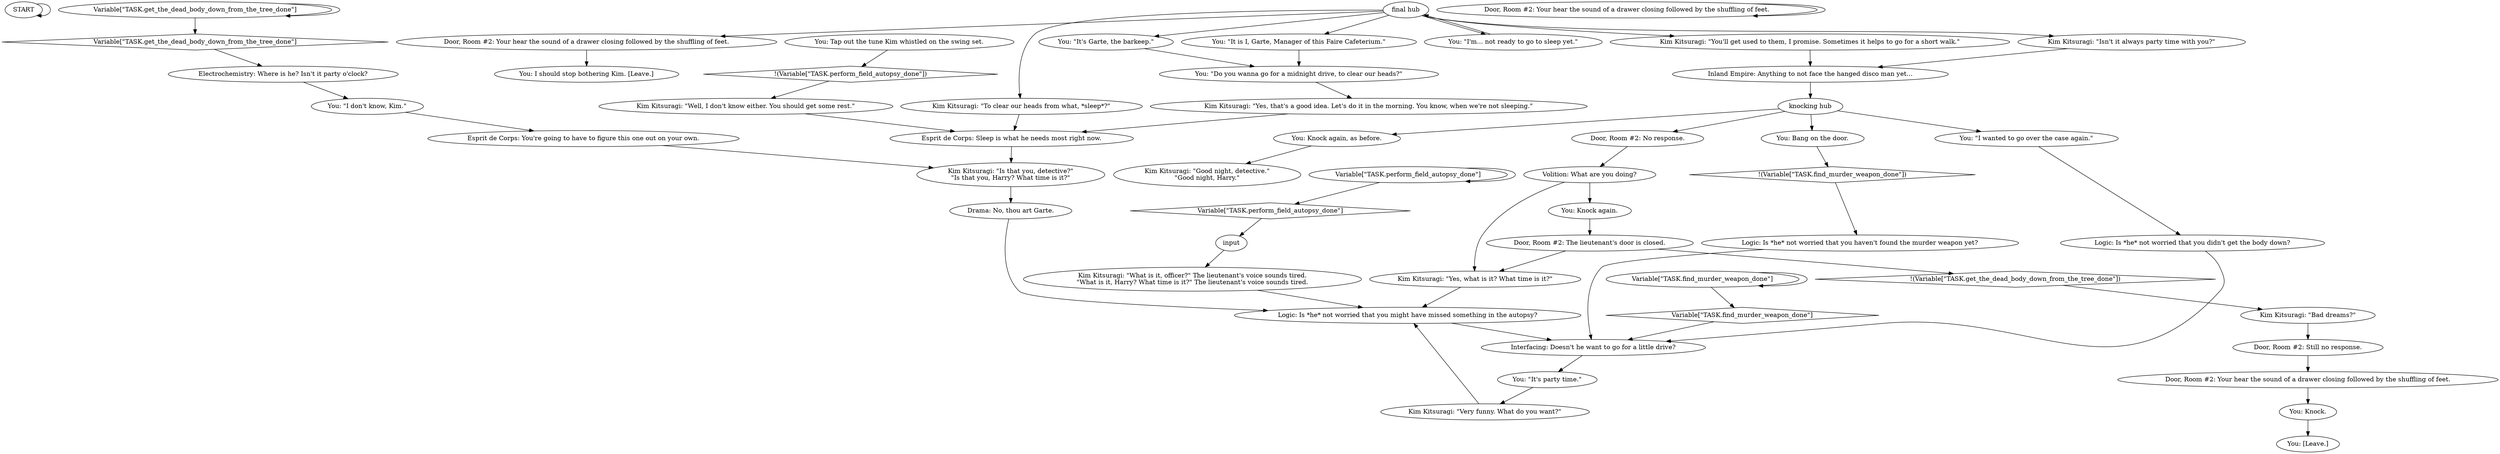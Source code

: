 # Helen - EasterEggs / Flow – WHIRLING / KIM DOOR
# Knocking on Kim's door.
# ==================================================
digraph G {
	  0 [label="START"];
	  1 [label="input"];
	  2 [label="Variable[\"TASK.find_murder_weapon_done\"]"];
	  3 [label="Variable[\"TASK.find_murder_weapon_done\"]", shape=diamond];
	  4 [label="!(Variable[\"TASK.find_murder_weapon_done\"])", shape=diamond];
	  5 [label="Door, Room #2: Your hear the sound of a drawer closing followed by the shuffling of feet."];
	  6 [label="Electrochemistry: Where is he? Isn't it party o'clock?"];
	  7 [label="Variable[\"TASK.perform_field_autopsy_done\"]"];
	  8 [label="Variable[\"TASK.perform_field_autopsy_done\"]", shape=diamond];
	  9 [label="!(Variable[\"TASK.perform_field_autopsy_done\"])", shape=diamond];
	  10 [label="Door, Room #2: Your hear the sound of a drawer closing followed by the shuffling of feet."];
	  11 [label="You: \"Do you wanna go for a midnight drive, to clear our heads?\""];
	  12 [label="Kim Kitsuragi: \"Very funny. What do you want?\""];
	  13 [label="Kim Kitsuragi: \"Isn't it always party time with you?\""];
	  14 [label="You: \"It's party time.\""];
	  15 [label="Inland Empire: Anything to not face the hanged disco man yet..."];
	  16 [label="Esprit de Corps: You're going to have to figure this one out on your own."];
	  17 [label="Kim Kitsuragi: \"Well, I don't know either. You should get some rest.\""];
	  18 [label="Logic: Is *he* not worried that you might have missed something in the autopsy?"];
	  19 [label="final hub"];
	  20 [label="Kim Kitsuragi: \"Bad dreams?\""];
	  21 [label="Logic: Is *he* not worried that you didn't get the body down?"];
	  22 [label="Kim Kitsuragi: \"Yes, that's a good idea. Let's do it in the morning. You know, when we're not sleeping.\""];
	  23 [label="Kim Kitsuragi: \"To clear our heads from what, *sleep*?\""];
	  24 [label="You: \"I don't know, Kim.\""];
	  25 [label="Variable[\"TASK.get_the_dead_body_down_from_the_tree_done\"]"];
	  26 [label="Variable[\"TASK.get_the_dead_body_down_from_the_tree_done\"]", shape=diamond];
	  27 [label="!(Variable[\"TASK.get_the_dead_body_down_from_the_tree_done\"])", shape=diamond];
	  28 [label="You: Knock."];
	  29 [label="Kim Kitsuragi: \"What is it, officer?\" The lieutenant's voice sounds tired.\n\"What is it, Harry? What time is it?\" The lieutenant's voice sounds tired."];
	  30 [label="Door, Room #2: The lieutenant's door is closed."];
	  31 [label="Door, Room #2: Still no response."];
	  32 [label="Kim Kitsuragi: \"You'll get used to them, I promise. Sometimes it helps to go for a short walk.\""];
	  33 [label="You: \"I wanted to go over the case again.\""];
	  34 [label="You: I should stop bothering Kim. [Leave.]"];
	  35 [label="Kim Kitsuragi: \"Is that you, detective?\"\n\"Is that you, Harry? What time is it?\""];
	  36 [label="Kim Kitsuragi: \"Good night, detective.\"\n\"Good night, Harry.\""];
	  37 [label="Door, Room #2: Your hear the sound of a drawer closing followed by the shuffling of feet."];
	  38 [label="Kim Kitsuragi: \"Yes, what is it? What time is it?\""];
	  39 [label="You: [Leave.]"];
	  40 [label="Door, Room #2: No response."];
	  41 [label="You: Tap out the tune Kim whistled on the swing set."];
	  42 [label="You: Knock again, as before."];
	  43 [label="Logic: Is *he* not worried that you haven't found the murder weapon yet?"];
	  44 [label="You: \"It's Garte, the barkeep.\""];
	  45 [label="knocking hub"];
	  46 [label="Volition: What are you doing?"];
	  47 [label="Interfacing: Doesn't he want to go for a little drive?"];
	  48 [label="You: Bang on the door."];
	  49 [label="Drama: No, thou art Garte."];
	  50 [label="You: Knock again."];
	  51 [label="You: \"I'm... not ready to go to sleep yet.\""];
	  52 [label="You: \"It is I, Garte, Manager of this Faire Cafeterium.\""];
	  53 [label="Esprit de Corps: Sleep is what he needs most right now."];
	  0 -> 0
	  1 -> 29
	  2 -> 2
	  2 -> 3
	  3 -> 47
	  4 -> 43
	  5 -> 28
	  6 -> 24
	  7 -> 8
	  7 -> 7
	  8 -> 1
	  9 -> 17
	  10 -> 34
	  11 -> 22
	  12 -> 18
	  13 -> 15
	  14 -> 12
	  15 -> 45
	  16 -> 35
	  17 -> 53
	  18 -> 47
	  19 -> 32
	  19 -> 10
	  19 -> 44
	  19 -> 13
	  19 -> 51
	  19 -> 52
	  19 -> 23
	  20 -> 31
	  21 -> 47
	  22 -> 53
	  23 -> 53
	  24 -> 16
	  25 -> 25
	  25 -> 26
	  26 -> 6
	  27 -> 20
	  28 -> 39
	  29 -> 18
	  30 -> 27
	  30 -> 38
	  31 -> 5
	  32 -> 15
	  33 -> 21
	  35 -> 49
	  37 -> 37
	  38 -> 18
	  40 -> 46
	  41 -> 9
	  42 -> 36
	  43 -> 47
	  44 -> 11
	  45 -> 40
	  45 -> 33
	  45 -> 42
	  45 -> 48
	  46 -> 50
	  46 -> 38
	  47 -> 14
	  48 -> 4
	  49 -> 18
	  50 -> 30
	  51 -> 19
	  52 -> 11
	  53 -> 35
}

